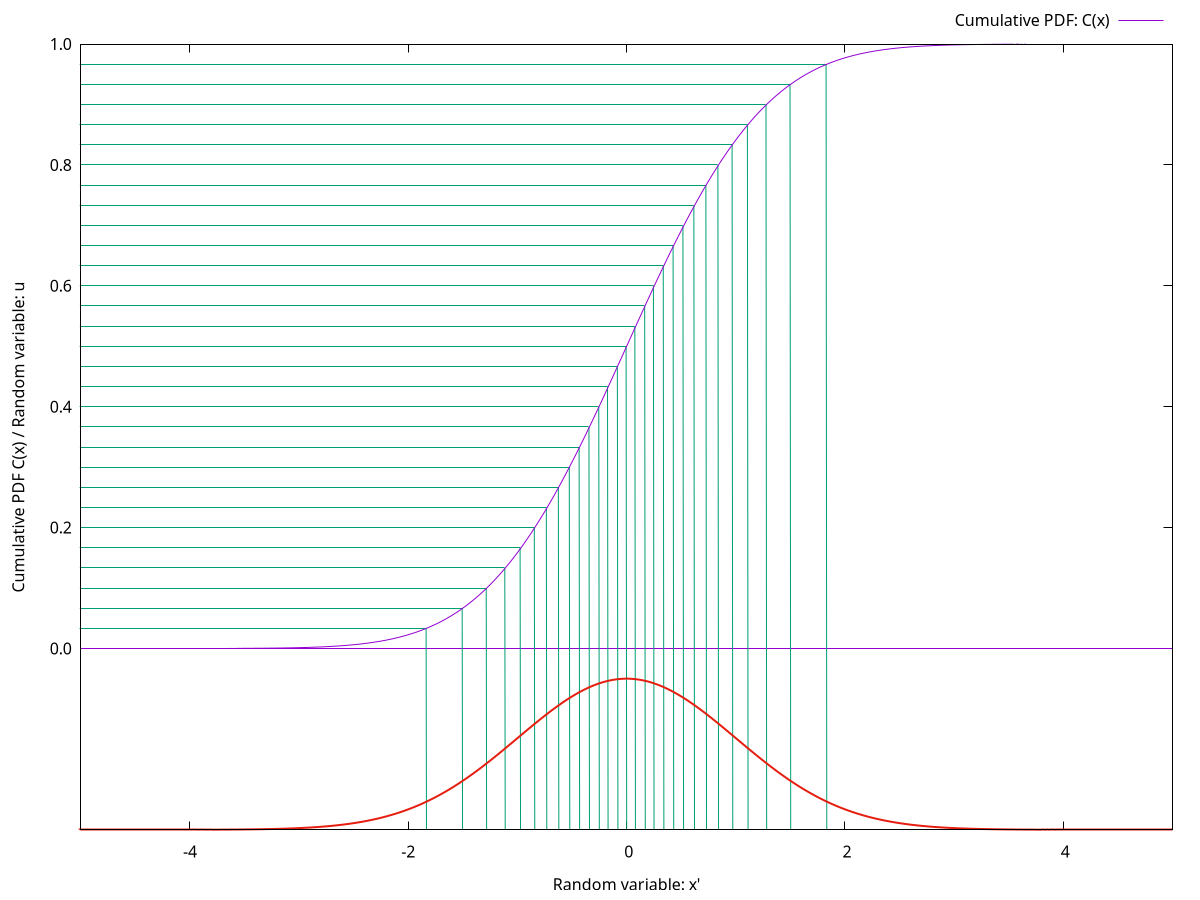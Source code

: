 #!/usr/bin/gnuplot
set terminal pngcairo size 600,400 font 'Ubuntu,12'
set output 'inverse.png'


set xr [-5:5]
set yr [-0.3:1]
set xlabel "Random variable: x'"
set ylabel "Cumulative PDF C(x) / Random variable: u"
set ytics 0,0.2,1 format '%4.1f'
set xzeroaxis ls 1
set key above right Right

set sample 1e3
f(x) = (1+erf(x/sqrt(2)))/2.0
invf(x) = inverf(2*x-1.0)*sqrt(2)
step(x,a) = (x<invf(a))?(a):(-1.0)

plot for [n=0:30] step(x,n/30.0) lc 2 not, \
     f(x) t "Cumulative PDF: C(x)" ls 1 lc 1, \
     0.25*exp(-x**2/2.0)-0.3 lc 7 lw 2 not
